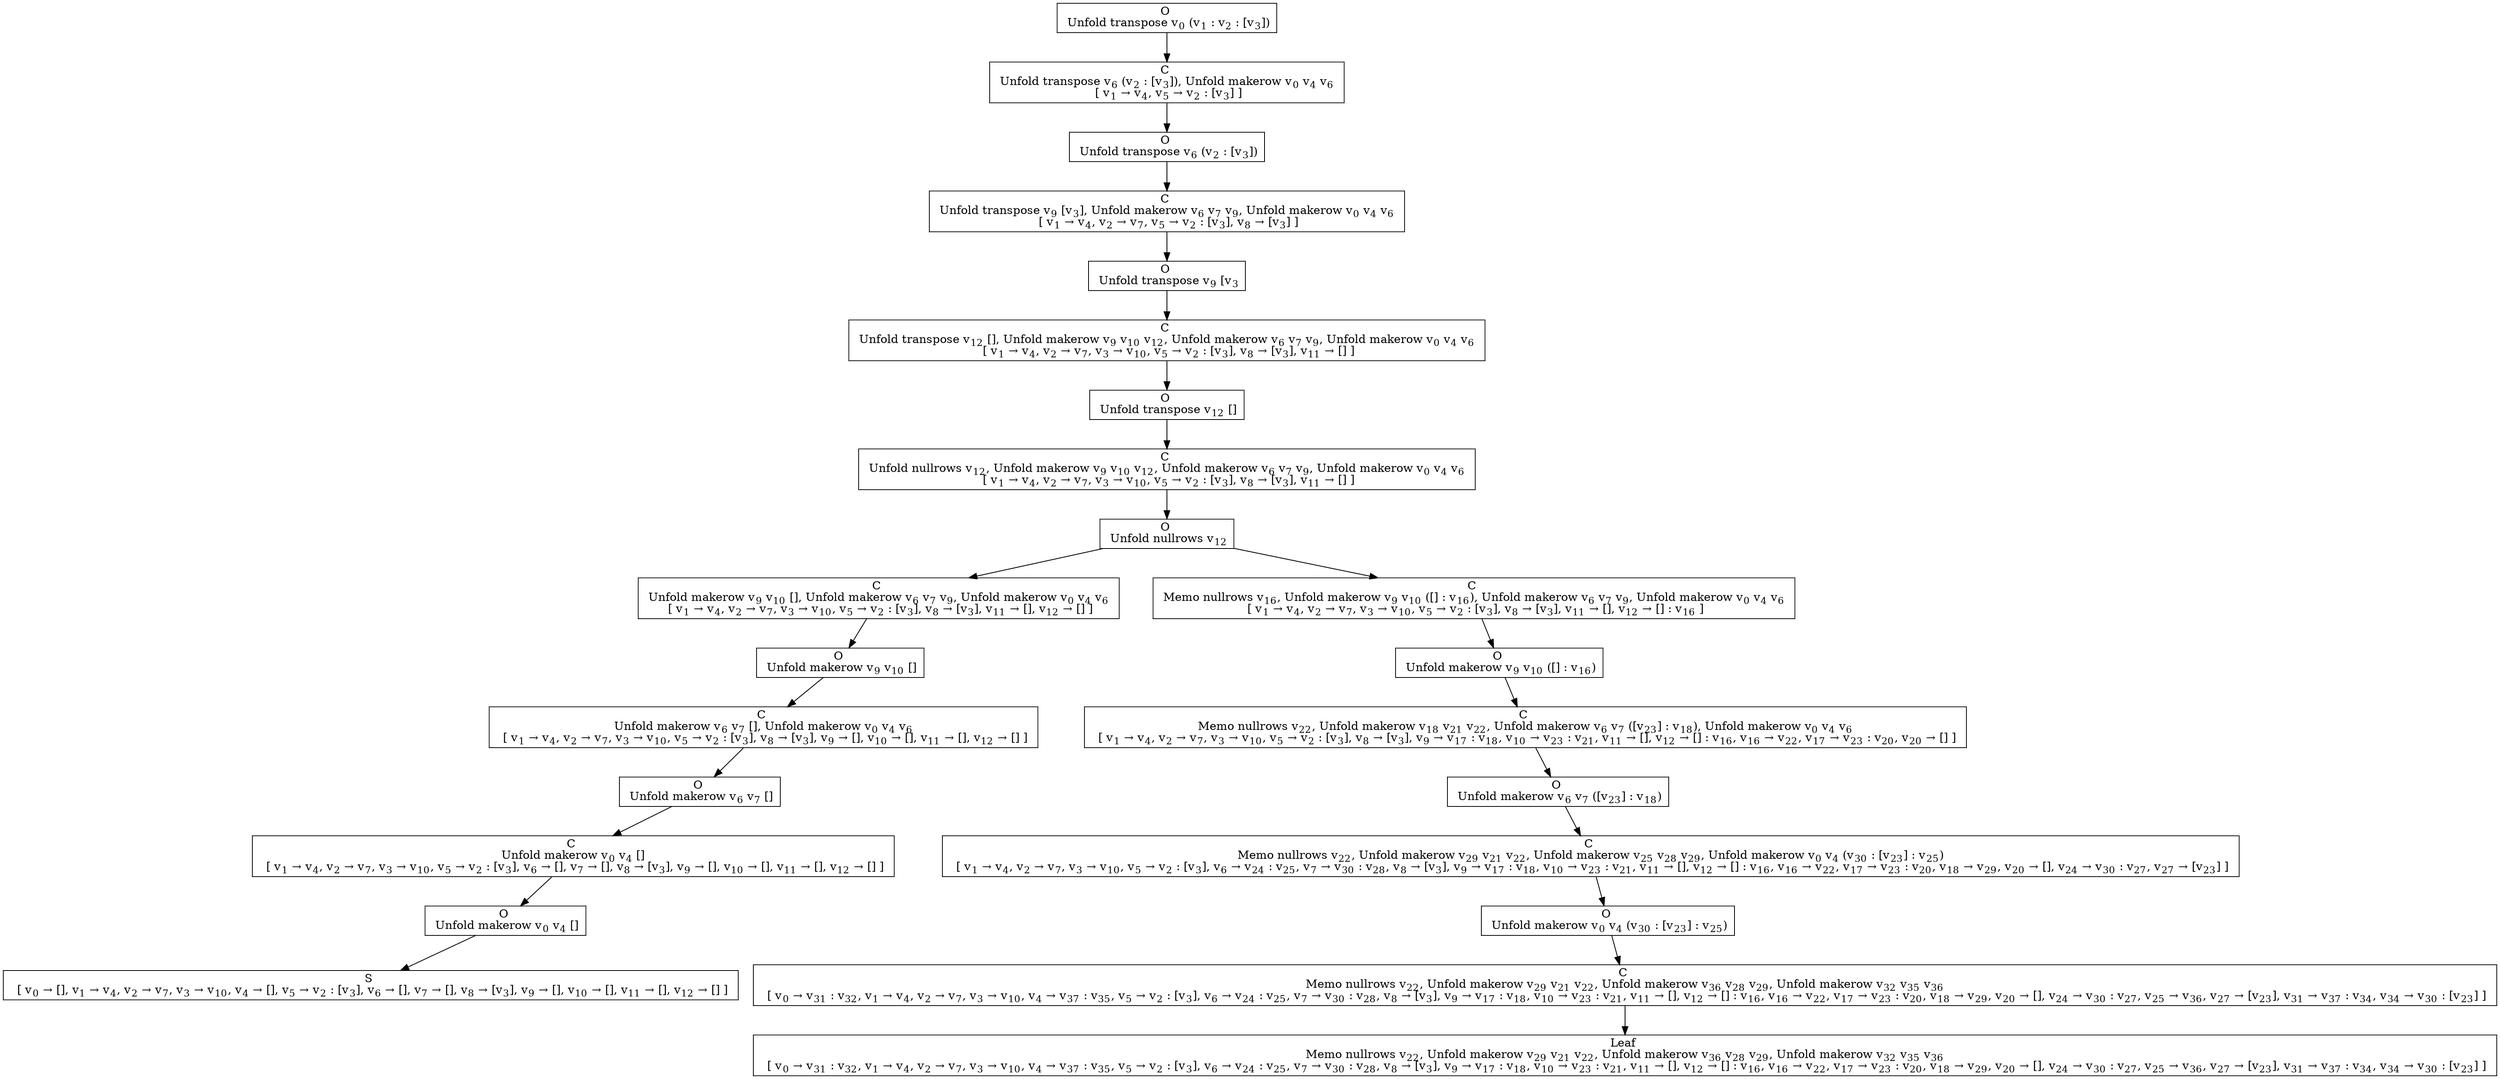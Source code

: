 digraph {
    graph [rankdir=TB
          ,bgcolor=transparent];
    node [shape=box
         ,fillcolor=white
         ,style=filled];
    0 [label=<O <BR/> Unfold transpose v<SUB>0</SUB> (v<SUB>1</SUB> : v<SUB>2</SUB> : [v<SUB>3</SUB>])>];
    1 [label=<C <BR/> Unfold transpose v<SUB>6</SUB> (v<SUB>2</SUB> : [v<SUB>3</SUB>]), Unfold makerow v<SUB>0</SUB> v<SUB>4</SUB> v<SUB>6</SUB> <BR/>  [ v<SUB>1</SUB> &rarr; v<SUB>4</SUB>, v<SUB>5</SUB> &rarr; v<SUB>2</SUB> : [v<SUB>3</SUB>] ] >];
    2 [label=<O <BR/> Unfold transpose v<SUB>6</SUB> (v<SUB>2</SUB> : [v<SUB>3</SUB>])>];
    3 [label=<C <BR/> Unfold transpose v<SUB>9</SUB> [v<SUB>3</SUB>], Unfold makerow v<SUB>6</SUB> v<SUB>7</SUB> v<SUB>9</SUB>, Unfold makerow v<SUB>0</SUB> v<SUB>4</SUB> v<SUB>6</SUB> <BR/>  [ v<SUB>1</SUB> &rarr; v<SUB>4</SUB>, v<SUB>2</SUB> &rarr; v<SUB>7</SUB>, v<SUB>5</SUB> &rarr; v<SUB>2</SUB> : [v<SUB>3</SUB>], v<SUB>8</SUB> &rarr; [v<SUB>3</SUB>] ] >];
    4 [label=<O <BR/> Unfold transpose v<SUB>9</SUB> [v<SUB>3</SUB>]>];
    5 [label=<C <BR/> Unfold transpose v<SUB>12</SUB> [], Unfold makerow v<SUB>9</SUB> v<SUB>10</SUB> v<SUB>12</SUB>, Unfold makerow v<SUB>6</SUB> v<SUB>7</SUB> v<SUB>9</SUB>, Unfold makerow v<SUB>0</SUB> v<SUB>4</SUB> v<SUB>6</SUB> <BR/>  [ v<SUB>1</SUB> &rarr; v<SUB>4</SUB>, v<SUB>2</SUB> &rarr; v<SUB>7</SUB>, v<SUB>3</SUB> &rarr; v<SUB>10</SUB>, v<SUB>5</SUB> &rarr; v<SUB>2</SUB> : [v<SUB>3</SUB>], v<SUB>8</SUB> &rarr; [v<SUB>3</SUB>], v<SUB>11</SUB> &rarr; [] ] >];
    6 [label=<O <BR/> Unfold transpose v<SUB>12</SUB> []>];
    7 [label=<C <BR/> Unfold nullrows v<SUB>12</SUB>, Unfold makerow v<SUB>9</SUB> v<SUB>10</SUB> v<SUB>12</SUB>, Unfold makerow v<SUB>6</SUB> v<SUB>7</SUB> v<SUB>9</SUB>, Unfold makerow v<SUB>0</SUB> v<SUB>4</SUB> v<SUB>6</SUB> <BR/>  [ v<SUB>1</SUB> &rarr; v<SUB>4</SUB>, v<SUB>2</SUB> &rarr; v<SUB>7</SUB>, v<SUB>3</SUB> &rarr; v<SUB>10</SUB>, v<SUB>5</SUB> &rarr; v<SUB>2</SUB> : [v<SUB>3</SUB>], v<SUB>8</SUB> &rarr; [v<SUB>3</SUB>], v<SUB>11</SUB> &rarr; [] ] >];
    8 [label=<O <BR/> Unfold nullrows v<SUB>12</SUB>>];
    9 [label=<C <BR/> Unfold makerow v<SUB>9</SUB> v<SUB>10</SUB> [], Unfold makerow v<SUB>6</SUB> v<SUB>7</SUB> v<SUB>9</SUB>, Unfold makerow v<SUB>0</SUB> v<SUB>4</SUB> v<SUB>6</SUB> <BR/>  [ v<SUB>1</SUB> &rarr; v<SUB>4</SUB>, v<SUB>2</SUB> &rarr; v<SUB>7</SUB>, v<SUB>3</SUB> &rarr; v<SUB>10</SUB>, v<SUB>5</SUB> &rarr; v<SUB>2</SUB> : [v<SUB>3</SUB>], v<SUB>8</SUB> &rarr; [v<SUB>3</SUB>], v<SUB>11</SUB> &rarr; [], v<SUB>12</SUB> &rarr; [] ] >];
    10 [label=<C <BR/> Memo nullrows v<SUB>16</SUB>, Unfold makerow v<SUB>9</SUB> v<SUB>10</SUB> ([] : v<SUB>16</SUB>), Unfold makerow v<SUB>6</SUB> v<SUB>7</SUB> v<SUB>9</SUB>, Unfold makerow v<SUB>0</SUB> v<SUB>4</SUB> v<SUB>6</SUB> <BR/>  [ v<SUB>1</SUB> &rarr; v<SUB>4</SUB>, v<SUB>2</SUB> &rarr; v<SUB>7</SUB>, v<SUB>3</SUB> &rarr; v<SUB>10</SUB>, v<SUB>5</SUB> &rarr; v<SUB>2</SUB> : [v<SUB>3</SUB>], v<SUB>8</SUB> &rarr; [v<SUB>3</SUB>], v<SUB>11</SUB> &rarr; [], v<SUB>12</SUB> &rarr; [] : v<SUB>16</SUB> ] >];
    11 [label=<O <BR/> Unfold makerow v<SUB>9</SUB> v<SUB>10</SUB> []>];
    12 [label=<C <BR/> Unfold makerow v<SUB>6</SUB> v<SUB>7</SUB> [], Unfold makerow v<SUB>0</SUB> v<SUB>4</SUB> v<SUB>6</SUB> <BR/>  [ v<SUB>1</SUB> &rarr; v<SUB>4</SUB>, v<SUB>2</SUB> &rarr; v<SUB>7</SUB>, v<SUB>3</SUB> &rarr; v<SUB>10</SUB>, v<SUB>5</SUB> &rarr; v<SUB>2</SUB> : [v<SUB>3</SUB>], v<SUB>8</SUB> &rarr; [v<SUB>3</SUB>], v<SUB>9</SUB> &rarr; [], v<SUB>10</SUB> &rarr; [], v<SUB>11</SUB> &rarr; [], v<SUB>12</SUB> &rarr; [] ] >];
    13 [label=<O <BR/> Unfold makerow v<SUB>6</SUB> v<SUB>7</SUB> []>];
    14 [label=<C <BR/> Unfold makerow v<SUB>0</SUB> v<SUB>4</SUB> [] <BR/>  [ v<SUB>1</SUB> &rarr; v<SUB>4</SUB>, v<SUB>2</SUB> &rarr; v<SUB>7</SUB>, v<SUB>3</SUB> &rarr; v<SUB>10</SUB>, v<SUB>5</SUB> &rarr; v<SUB>2</SUB> : [v<SUB>3</SUB>], v<SUB>6</SUB> &rarr; [], v<SUB>7</SUB> &rarr; [], v<SUB>8</SUB> &rarr; [v<SUB>3</SUB>], v<SUB>9</SUB> &rarr; [], v<SUB>10</SUB> &rarr; [], v<SUB>11</SUB> &rarr; [], v<SUB>12</SUB> &rarr; [] ] >];
    15 [label=<O <BR/> Unfold makerow v<SUB>0</SUB> v<SUB>4</SUB> []>];
    16 [label=<S <BR/>  [ v<SUB>0</SUB> &rarr; [], v<SUB>1</SUB> &rarr; v<SUB>4</SUB>, v<SUB>2</SUB> &rarr; v<SUB>7</SUB>, v<SUB>3</SUB> &rarr; v<SUB>10</SUB>, v<SUB>4</SUB> &rarr; [], v<SUB>5</SUB> &rarr; v<SUB>2</SUB> : [v<SUB>3</SUB>], v<SUB>6</SUB> &rarr; [], v<SUB>7</SUB> &rarr; [], v<SUB>8</SUB> &rarr; [v<SUB>3</SUB>], v<SUB>9</SUB> &rarr; [], v<SUB>10</SUB> &rarr; [], v<SUB>11</SUB> &rarr; [], v<SUB>12</SUB> &rarr; [] ] >];
    17 [label=<O <BR/> Unfold makerow v<SUB>9</SUB> v<SUB>10</SUB> ([] : v<SUB>16</SUB>)>];
    18 [label=<C <BR/> Memo nullrows v<SUB>22</SUB>, Unfold makerow v<SUB>18</SUB> v<SUB>21</SUB> v<SUB>22</SUB>, Unfold makerow v<SUB>6</SUB> v<SUB>7</SUB> ([v<SUB>23</SUB>] : v<SUB>18</SUB>), Unfold makerow v<SUB>0</SUB> v<SUB>4</SUB> v<SUB>6</SUB> <BR/>  [ v<SUB>1</SUB> &rarr; v<SUB>4</SUB>, v<SUB>2</SUB> &rarr; v<SUB>7</SUB>, v<SUB>3</SUB> &rarr; v<SUB>10</SUB>, v<SUB>5</SUB> &rarr; v<SUB>2</SUB> : [v<SUB>3</SUB>], v<SUB>8</SUB> &rarr; [v<SUB>3</SUB>], v<SUB>9</SUB> &rarr; v<SUB>17</SUB> : v<SUB>18</SUB>, v<SUB>10</SUB> &rarr; v<SUB>23</SUB> : v<SUB>21</SUB>, v<SUB>11</SUB> &rarr; [], v<SUB>12</SUB> &rarr; [] : v<SUB>16</SUB>, v<SUB>16</SUB> &rarr; v<SUB>22</SUB>, v<SUB>17</SUB> &rarr; v<SUB>23</SUB> : v<SUB>20</SUB>, v<SUB>20</SUB> &rarr; [] ] >];
    19 [label=<O <BR/> Unfold makerow v<SUB>6</SUB> v<SUB>7</SUB> ([v<SUB>23</SUB>] : v<SUB>18</SUB>)>];
    20 [label=<C <BR/> Memo nullrows v<SUB>22</SUB>, Unfold makerow v<SUB>29</SUB> v<SUB>21</SUB> v<SUB>22</SUB>, Unfold makerow v<SUB>25</SUB> v<SUB>28</SUB> v<SUB>29</SUB>, Unfold makerow v<SUB>0</SUB> v<SUB>4</SUB> (v<SUB>30</SUB> : [v<SUB>23</SUB>] : v<SUB>25</SUB>) <BR/>  [ v<SUB>1</SUB> &rarr; v<SUB>4</SUB>, v<SUB>2</SUB> &rarr; v<SUB>7</SUB>, v<SUB>3</SUB> &rarr; v<SUB>10</SUB>, v<SUB>5</SUB> &rarr; v<SUB>2</SUB> : [v<SUB>3</SUB>], v<SUB>6</SUB> &rarr; v<SUB>24</SUB> : v<SUB>25</SUB>, v<SUB>7</SUB> &rarr; v<SUB>30</SUB> : v<SUB>28</SUB>, v<SUB>8</SUB> &rarr; [v<SUB>3</SUB>], v<SUB>9</SUB> &rarr; v<SUB>17</SUB> : v<SUB>18</SUB>, v<SUB>10</SUB> &rarr; v<SUB>23</SUB> : v<SUB>21</SUB>, v<SUB>11</SUB> &rarr; [], v<SUB>12</SUB> &rarr; [] : v<SUB>16</SUB>, v<SUB>16</SUB> &rarr; v<SUB>22</SUB>, v<SUB>17</SUB> &rarr; v<SUB>23</SUB> : v<SUB>20</SUB>, v<SUB>18</SUB> &rarr; v<SUB>29</SUB>, v<SUB>20</SUB> &rarr; [], v<SUB>24</SUB> &rarr; v<SUB>30</SUB> : v<SUB>27</SUB>, v<SUB>27</SUB> &rarr; [v<SUB>23</SUB>] ] >];
    21 [label=<O <BR/> Unfold makerow v<SUB>0</SUB> v<SUB>4</SUB> (v<SUB>30</SUB> : [v<SUB>23</SUB>] : v<SUB>25</SUB>)>];
    22 [label=<C <BR/> Memo nullrows v<SUB>22</SUB>, Unfold makerow v<SUB>29</SUB> v<SUB>21</SUB> v<SUB>22</SUB>, Unfold makerow v<SUB>36</SUB> v<SUB>28</SUB> v<SUB>29</SUB>, Unfold makerow v<SUB>32</SUB> v<SUB>35</SUB> v<SUB>36</SUB> <BR/>  [ v<SUB>0</SUB> &rarr; v<SUB>31</SUB> : v<SUB>32</SUB>, v<SUB>1</SUB> &rarr; v<SUB>4</SUB>, v<SUB>2</SUB> &rarr; v<SUB>7</SUB>, v<SUB>3</SUB> &rarr; v<SUB>10</SUB>, v<SUB>4</SUB> &rarr; v<SUB>37</SUB> : v<SUB>35</SUB>, v<SUB>5</SUB> &rarr; v<SUB>2</SUB> : [v<SUB>3</SUB>], v<SUB>6</SUB> &rarr; v<SUB>24</SUB> : v<SUB>25</SUB>, v<SUB>7</SUB> &rarr; v<SUB>30</SUB> : v<SUB>28</SUB>, v<SUB>8</SUB> &rarr; [v<SUB>3</SUB>], v<SUB>9</SUB> &rarr; v<SUB>17</SUB> : v<SUB>18</SUB>, v<SUB>10</SUB> &rarr; v<SUB>23</SUB> : v<SUB>21</SUB>, v<SUB>11</SUB> &rarr; [], v<SUB>12</SUB> &rarr; [] : v<SUB>16</SUB>, v<SUB>16</SUB> &rarr; v<SUB>22</SUB>, v<SUB>17</SUB> &rarr; v<SUB>23</SUB> : v<SUB>20</SUB>, v<SUB>18</SUB> &rarr; v<SUB>29</SUB>, v<SUB>20</SUB> &rarr; [], v<SUB>24</SUB> &rarr; v<SUB>30</SUB> : v<SUB>27</SUB>, v<SUB>25</SUB> &rarr; v<SUB>36</SUB>, v<SUB>27</SUB> &rarr; [v<SUB>23</SUB>], v<SUB>31</SUB> &rarr; v<SUB>37</SUB> : v<SUB>34</SUB>, v<SUB>34</SUB> &rarr; v<SUB>30</SUB> : [v<SUB>23</SUB>] ] >];
    23 [label=<Leaf <BR/> Memo nullrows v<SUB>22</SUB>, Unfold makerow v<SUB>29</SUB> v<SUB>21</SUB> v<SUB>22</SUB>, Unfold makerow v<SUB>36</SUB> v<SUB>28</SUB> v<SUB>29</SUB>, Unfold makerow v<SUB>32</SUB> v<SUB>35</SUB> v<SUB>36</SUB> <BR/>  [ v<SUB>0</SUB> &rarr; v<SUB>31</SUB> : v<SUB>32</SUB>, v<SUB>1</SUB> &rarr; v<SUB>4</SUB>, v<SUB>2</SUB> &rarr; v<SUB>7</SUB>, v<SUB>3</SUB> &rarr; v<SUB>10</SUB>, v<SUB>4</SUB> &rarr; v<SUB>37</SUB> : v<SUB>35</SUB>, v<SUB>5</SUB> &rarr; v<SUB>2</SUB> : [v<SUB>3</SUB>], v<SUB>6</SUB> &rarr; v<SUB>24</SUB> : v<SUB>25</SUB>, v<SUB>7</SUB> &rarr; v<SUB>30</SUB> : v<SUB>28</SUB>, v<SUB>8</SUB> &rarr; [v<SUB>3</SUB>], v<SUB>9</SUB> &rarr; v<SUB>17</SUB> : v<SUB>18</SUB>, v<SUB>10</SUB> &rarr; v<SUB>23</SUB> : v<SUB>21</SUB>, v<SUB>11</SUB> &rarr; [], v<SUB>12</SUB> &rarr; [] : v<SUB>16</SUB>, v<SUB>16</SUB> &rarr; v<SUB>22</SUB>, v<SUB>17</SUB> &rarr; v<SUB>23</SUB> : v<SUB>20</SUB>, v<SUB>18</SUB> &rarr; v<SUB>29</SUB>, v<SUB>20</SUB> &rarr; [], v<SUB>24</SUB> &rarr; v<SUB>30</SUB> : v<SUB>27</SUB>, v<SUB>25</SUB> &rarr; v<SUB>36</SUB>, v<SUB>27</SUB> &rarr; [v<SUB>23</SUB>], v<SUB>31</SUB> &rarr; v<SUB>37</SUB> : v<SUB>34</SUB>, v<SUB>34</SUB> &rarr; v<SUB>30</SUB> : [v<SUB>23</SUB>] ] >];
    0 -> 1 [label=""];
    1 -> 2 [label=""];
    2 -> 3 [label=""];
    3 -> 4 [label=""];
    4 -> 5 [label=""];
    5 -> 6 [label=""];
    6 -> 7 [label=""];
    7 -> 8 [label=""];
    8 -> 9 [label=""];
    8 -> 10 [label=""];
    9 -> 11 [label=""];
    10 -> 17 [label=""];
    11 -> 12 [label=""];
    12 -> 13 [label=""];
    13 -> 14 [label=""];
    14 -> 15 [label=""];
    15 -> 16 [label=""];
    17 -> 18 [label=""];
    18 -> 19 [label=""];
    19 -> 20 [label=""];
    20 -> 21 [label=""];
    21 -> 22 [label=""];
    22 -> 23 [label=""];
}